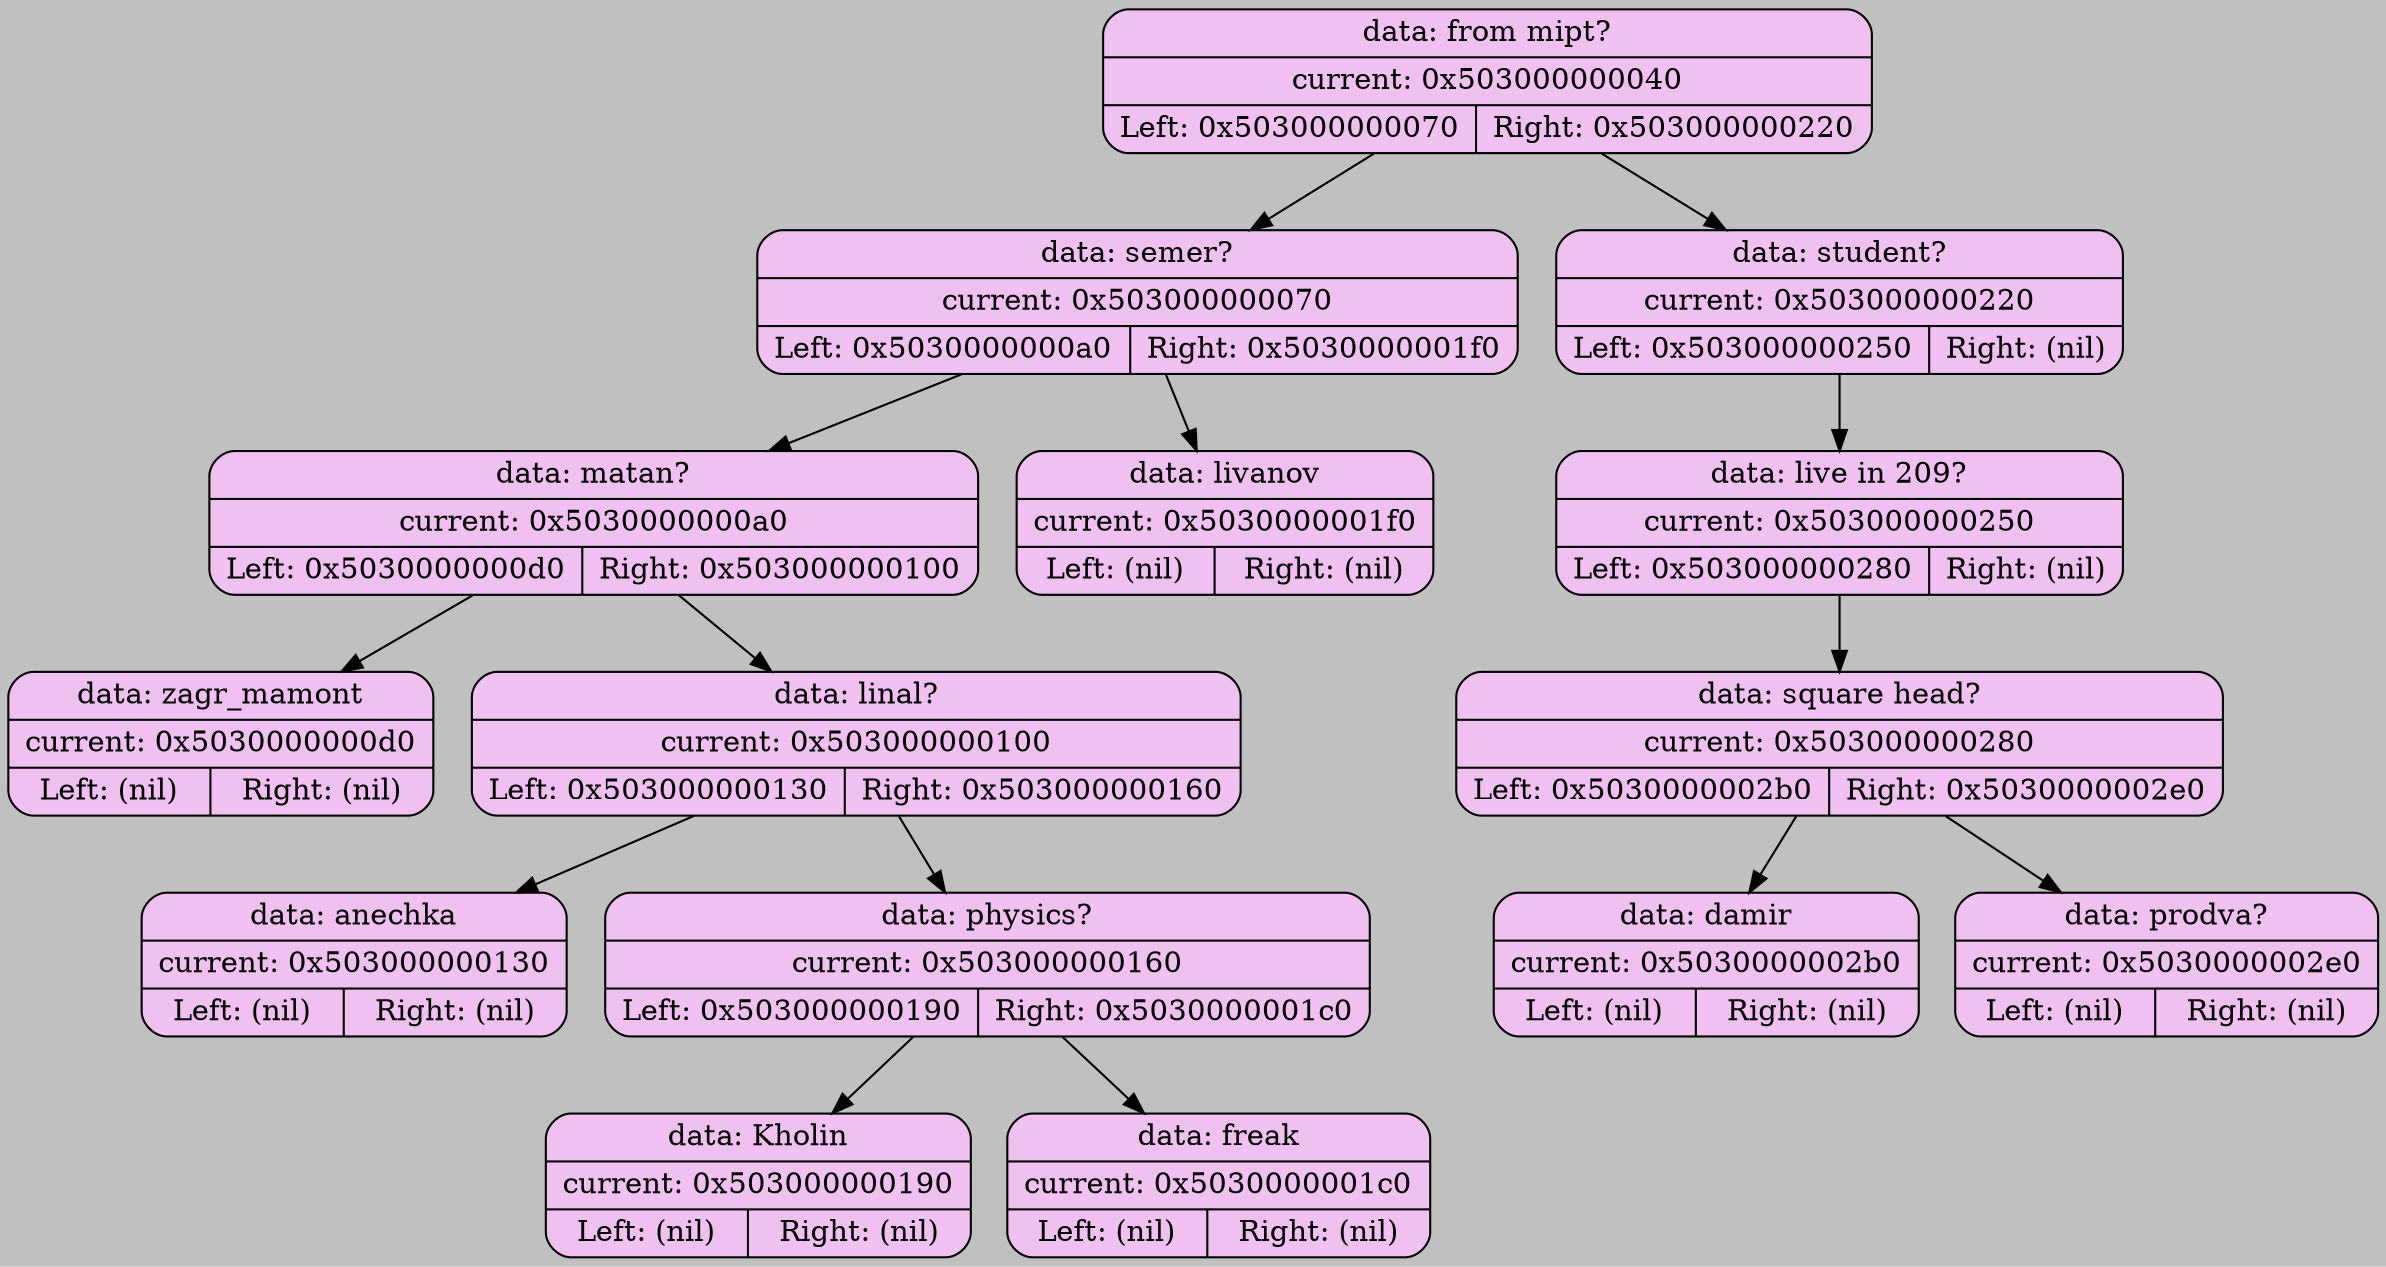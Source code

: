 digraph BinaryTree {
    bgcolor="#C0C0C0";

    node [shape=record];
    "0x503000000040" [shape=Mrecord, style=filled; fillcolor="#F0C0F0"; label="{data: from mipt? | current: 0x503000000040 | { Left: 0x503000000070 | Right: 0x503000000220 } }"];
    "0x503000000040" -> "0x503000000070";
    "0x503000000070" [shape=Mrecord, style=filled; fillcolor="#F0C0F0"; label="{data: semer? | current: 0x503000000070 | { Left: 0x5030000000a0 | Right: 0x5030000001f0 } }"];
    "0x503000000070" -> "0x5030000000a0";
    "0x5030000000a0" [shape=Mrecord, style=filled; fillcolor="#F0C0F0"; label="{data: matan? | current: 0x5030000000a0 | { Left: 0x5030000000d0 | Right: 0x503000000100 } }"];
    "0x5030000000a0" -> "0x5030000000d0";
    "0x5030000000d0" [shape=Mrecord, style=filled; fillcolor="#F0C0F0"; label="{data: zagr_mamont | current: 0x5030000000d0 | { Left: (nil) | Right: (nil) } }"];
    "0x5030000000a0" -> "0x503000000100";
    "0x503000000100" [shape=Mrecord, style=filled; fillcolor="#F0C0F0"; label="{data: linal? | current: 0x503000000100 | { Left: 0x503000000130 | Right: 0x503000000160 } }"];
    "0x503000000100" -> "0x503000000130";
    "0x503000000130" [shape=Mrecord, style=filled; fillcolor="#F0C0F0"; label="{data: anechka | current: 0x503000000130 | { Left: (nil) | Right: (nil) } }"];
    "0x503000000100" -> "0x503000000160";
    "0x503000000160" [shape=Mrecord, style=filled; fillcolor="#F0C0F0"; label="{data: physics? | current: 0x503000000160 | { Left: 0x503000000190 | Right: 0x5030000001c0 } }"];
    "0x503000000160" -> "0x503000000190";
    "0x503000000190" [shape=Mrecord, style=filled; fillcolor="#F0C0F0"; label="{data: Kholin | current: 0x503000000190 | { Left: (nil) | Right: (nil) } }"];
    "0x503000000160" -> "0x5030000001c0";
    "0x5030000001c0" [shape=Mrecord, style=filled; fillcolor="#F0C0F0"; label="{data: freak | current: 0x5030000001c0 | { Left: (nil) | Right: (nil) } }"];
    "0x503000000070" -> "0x5030000001f0";
    "0x5030000001f0" [shape=Mrecord, style=filled; fillcolor="#F0C0F0"; label="{data: livanov | current: 0x5030000001f0 | { Left: (nil) | Right: (nil) } }"];
    "0x503000000040" -> "0x503000000220";
    "0x503000000220" [shape=Mrecord, style=filled; fillcolor="#F0C0F0"; label="{data: student? | current: 0x503000000220 | { Left: 0x503000000250 | Right: (nil) } }"];
    "0x503000000220" -> "0x503000000250";
    "0x503000000250" [shape=Mrecord, style=filled; fillcolor="#F0C0F0"; label="{data: live in 209? | current: 0x503000000250 | { Left: 0x503000000280 | Right: (nil) } }"];
    "0x503000000250" -> "0x503000000280";
    "0x503000000280" [shape=Mrecord, style=filled; fillcolor="#F0C0F0"; label="{data: square head? | current: 0x503000000280 | { Left: 0x5030000002b0 | Right: 0x5030000002e0 } }"];
    "0x503000000280" -> "0x5030000002b0";
    "0x5030000002b0" [shape=Mrecord, style=filled; fillcolor="#F0C0F0"; label="{data: damir | current: 0x5030000002b0 | { Left: (nil) | Right: (nil) } }"];
    "0x503000000280" -> "0x5030000002e0";
    "0x5030000002e0" [shape=Mrecord, style=filled; fillcolor="#F0C0F0"; label="{data: prodva? | current: 0x5030000002e0 | { Left: (nil) | Right: (nil) } }"];
}
